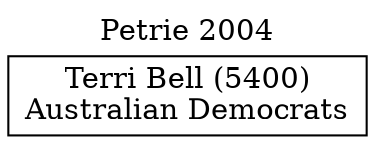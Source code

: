 // House preference flow
digraph "Terri Bell (5400)_Petrie_2004" {
	graph [label="Petrie 2004" labelloc=t mclimit=10]
	node [shape=box]
	"Terri Bell (5400)" [label="Terri Bell (5400)
Australian Democrats"]
}
